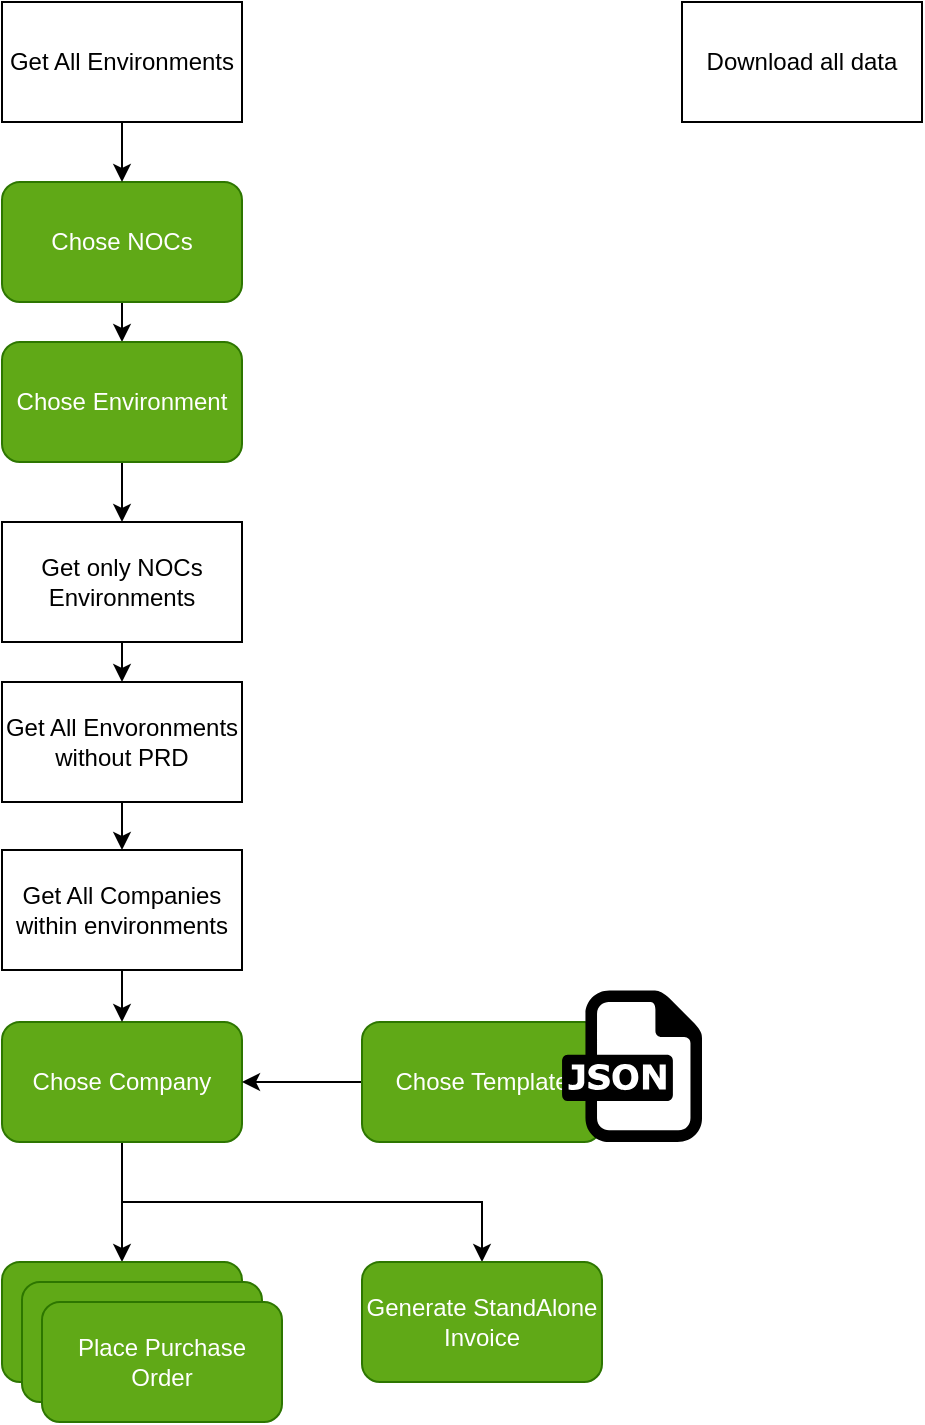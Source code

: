 <mxfile version="26.0.9">
  <diagram name="Page-1" id="h8whVq3Algx0YeDTYMTF">
    <mxGraphModel dx="1434" dy="884" grid="1" gridSize="10" guides="1" tooltips="1" connect="1" arrows="1" fold="1" page="1" pageScale="1" pageWidth="1169" pageHeight="1654" math="0" shadow="0">
      <root>
        <mxCell id="0" />
        <mxCell id="1" parent="0" />
        <mxCell id="oQKmXD4ec0rE6-A-Sq1U-7" style="edgeStyle=orthogonalEdgeStyle;rounded=0;orthogonalLoop=1;jettySize=auto;html=1;exitX=0.5;exitY=1;exitDx=0;exitDy=0;entryX=0.5;entryY=0;entryDx=0;entryDy=0;" edge="1" parent="1" source="oQKmXD4ec0rE6-A-Sq1U-1" target="oQKmXD4ec0rE6-A-Sq1U-4">
          <mxGeometry relative="1" as="geometry" />
        </mxCell>
        <mxCell id="oQKmXD4ec0rE6-A-Sq1U-1" value="Chose NOCs" style="rounded=1;whiteSpace=wrap;html=1;fillColor=#60a917;fontColor=#ffffff;strokeColor=#2D7600;" vertex="1" parent="1">
          <mxGeometry x="30" y="130" width="120" height="60" as="geometry" />
        </mxCell>
        <mxCell id="oQKmXD4ec0rE6-A-Sq1U-8" style="edgeStyle=orthogonalEdgeStyle;rounded=0;orthogonalLoop=1;jettySize=auto;html=1;exitX=0.5;exitY=1;exitDx=0;exitDy=0;entryX=0.5;entryY=0;entryDx=0;entryDy=0;" edge="1" parent="1" source="oQKmXD4ec0rE6-A-Sq1U-4" target="oQKmXD4ec0rE6-A-Sq1U-6">
          <mxGeometry relative="1" as="geometry" />
        </mxCell>
        <mxCell id="oQKmXD4ec0rE6-A-Sq1U-4" value="Chose Environment" style="rounded=1;whiteSpace=wrap;html=1;fillColor=#60a917;fontColor=#ffffff;strokeColor=#2D7600;" vertex="1" parent="1">
          <mxGeometry x="30" y="210" width="120" height="60" as="geometry" />
        </mxCell>
        <mxCell id="oQKmXD4ec0rE6-A-Sq1U-13" style="edgeStyle=orthogonalEdgeStyle;rounded=0;orthogonalLoop=1;jettySize=auto;html=1;exitX=0.5;exitY=1;exitDx=0;exitDy=0;entryX=0.5;entryY=0;entryDx=0;entryDy=0;" edge="1" parent="1" source="oQKmXD4ec0rE6-A-Sq1U-5" target="oQKmXD4ec0rE6-A-Sq1U-12">
          <mxGeometry relative="1" as="geometry" />
        </mxCell>
        <mxCell id="oQKmXD4ec0rE6-A-Sq1U-5" value="Get All Envoronments without PRD" style="rounded=0;whiteSpace=wrap;html=1;" vertex="1" parent="1">
          <mxGeometry x="30" y="380" width="120" height="60" as="geometry" />
        </mxCell>
        <mxCell id="oQKmXD4ec0rE6-A-Sq1U-9" style="edgeStyle=orthogonalEdgeStyle;rounded=0;orthogonalLoop=1;jettySize=auto;html=1;exitX=0.5;exitY=1;exitDx=0;exitDy=0;entryX=0.5;entryY=0;entryDx=0;entryDy=0;" edge="1" parent="1" source="oQKmXD4ec0rE6-A-Sq1U-6" target="oQKmXD4ec0rE6-A-Sq1U-5">
          <mxGeometry relative="1" as="geometry" />
        </mxCell>
        <mxCell id="oQKmXD4ec0rE6-A-Sq1U-6" value="Get only NOCs Environments" style="rounded=0;whiteSpace=wrap;html=1;" vertex="1" parent="1">
          <mxGeometry x="30" y="300" width="120" height="60" as="geometry" />
        </mxCell>
        <mxCell id="oQKmXD4ec0rE6-A-Sq1U-21" style="edgeStyle=orthogonalEdgeStyle;rounded=0;orthogonalLoop=1;jettySize=auto;html=1;exitX=0.5;exitY=1;exitDx=0;exitDy=0;entryX=0.5;entryY=0;entryDx=0;entryDy=0;" edge="1" parent="1" source="oQKmXD4ec0rE6-A-Sq1U-10" target="oQKmXD4ec0rE6-A-Sq1U-20">
          <mxGeometry relative="1" as="geometry" />
        </mxCell>
        <mxCell id="oQKmXD4ec0rE6-A-Sq1U-22" style="edgeStyle=orthogonalEdgeStyle;rounded=0;orthogonalLoop=1;jettySize=auto;html=1;exitX=0.5;exitY=1;exitDx=0;exitDy=0;entryX=0.5;entryY=0;entryDx=0;entryDy=0;" edge="1" parent="1" source="oQKmXD4ec0rE6-A-Sq1U-10" target="oQKmXD4ec0rE6-A-Sq1U-17">
          <mxGeometry relative="1" as="geometry" />
        </mxCell>
        <mxCell id="oQKmXD4ec0rE6-A-Sq1U-10" value="Chose Company" style="rounded=1;whiteSpace=wrap;html=1;fillColor=#60a917;fontColor=#ffffff;strokeColor=#2D7600;" vertex="1" parent="1">
          <mxGeometry x="30" y="550" width="120" height="60" as="geometry" />
        </mxCell>
        <mxCell id="oQKmXD4ec0rE6-A-Sq1U-14" style="edgeStyle=orthogonalEdgeStyle;rounded=0;orthogonalLoop=1;jettySize=auto;html=1;exitX=0.5;exitY=1;exitDx=0;exitDy=0;entryX=0.5;entryY=0;entryDx=0;entryDy=0;" edge="1" parent="1" source="oQKmXD4ec0rE6-A-Sq1U-12" target="oQKmXD4ec0rE6-A-Sq1U-10">
          <mxGeometry relative="1" as="geometry" />
        </mxCell>
        <mxCell id="oQKmXD4ec0rE6-A-Sq1U-12" value="Get All Companies within environments" style="rounded=0;whiteSpace=wrap;html=1;" vertex="1" parent="1">
          <mxGeometry x="30" y="464" width="120" height="60" as="geometry" />
        </mxCell>
        <mxCell id="oQKmXD4ec0rE6-A-Sq1U-16" style="edgeStyle=orthogonalEdgeStyle;rounded=0;orthogonalLoop=1;jettySize=auto;html=1;exitX=0.5;exitY=1;exitDx=0;exitDy=0;entryX=0.5;entryY=0;entryDx=0;entryDy=0;" edge="1" parent="1" source="oQKmXD4ec0rE6-A-Sq1U-15" target="oQKmXD4ec0rE6-A-Sq1U-1">
          <mxGeometry relative="1" as="geometry" />
        </mxCell>
        <mxCell id="oQKmXD4ec0rE6-A-Sq1U-15" value="Get All Environments" style="rounded=0;whiteSpace=wrap;html=1;" vertex="1" parent="1">
          <mxGeometry x="30" y="40" width="120" height="60" as="geometry" />
        </mxCell>
        <mxCell id="oQKmXD4ec0rE6-A-Sq1U-17" value="Place Purchase Order" style="rounded=1;whiteSpace=wrap;html=1;fillColor=#60a917;fontColor=#ffffff;strokeColor=#2D7600;" vertex="1" parent="1">
          <mxGeometry x="30" y="670" width="120" height="60" as="geometry" />
        </mxCell>
        <mxCell id="oQKmXD4ec0rE6-A-Sq1U-18" value="Place Purchase Order" style="rounded=1;whiteSpace=wrap;html=1;fillColor=#60a917;fontColor=#ffffff;strokeColor=#2D7600;" vertex="1" parent="1">
          <mxGeometry x="40" y="680" width="120" height="60" as="geometry" />
        </mxCell>
        <mxCell id="oQKmXD4ec0rE6-A-Sq1U-19" value="Place Purchase Order" style="rounded=1;whiteSpace=wrap;html=1;fillColor=#60a917;fontColor=#ffffff;strokeColor=#2D7600;" vertex="1" parent="1">
          <mxGeometry x="50" y="690" width="120" height="60" as="geometry" />
        </mxCell>
        <mxCell id="oQKmXD4ec0rE6-A-Sq1U-20" value="Generate StandAlone Invoice" style="rounded=1;whiteSpace=wrap;html=1;fillColor=#60a917;fontColor=#ffffff;strokeColor=#2D7600;" vertex="1" parent="1">
          <mxGeometry x="210" y="670" width="120" height="60" as="geometry" />
        </mxCell>
        <mxCell id="oQKmXD4ec0rE6-A-Sq1U-23" value="Download all data" style="rounded=0;whiteSpace=wrap;html=1;" vertex="1" parent="1">
          <mxGeometry x="370" y="40" width="120" height="60" as="geometry" />
        </mxCell>
        <mxCell id="oQKmXD4ec0rE6-A-Sq1U-25" style="edgeStyle=orthogonalEdgeStyle;rounded=0;orthogonalLoop=1;jettySize=auto;html=1;exitX=0;exitY=0.5;exitDx=0;exitDy=0;entryX=1;entryY=0.5;entryDx=0;entryDy=0;" edge="1" parent="1" source="oQKmXD4ec0rE6-A-Sq1U-24" target="oQKmXD4ec0rE6-A-Sq1U-10">
          <mxGeometry relative="1" as="geometry" />
        </mxCell>
        <mxCell id="oQKmXD4ec0rE6-A-Sq1U-24" value="Chose Template" style="rounded=1;whiteSpace=wrap;html=1;fillColor=#60a917;fontColor=#ffffff;strokeColor=#2D7600;" vertex="1" parent="1">
          <mxGeometry x="210" y="550" width="120" height="60" as="geometry" />
        </mxCell>
        <mxCell id="oQKmXD4ec0rE6-A-Sq1U-29" value="" style="dashed=0;outlineConnect=0;html=1;align=center;labelPosition=center;verticalLabelPosition=bottom;verticalAlign=top;shape=mxgraph.weblogos.json" vertex="1" parent="1">
          <mxGeometry x="310" y="534.2" width="70" height="75.8" as="geometry" />
        </mxCell>
      </root>
    </mxGraphModel>
  </diagram>
</mxfile>
